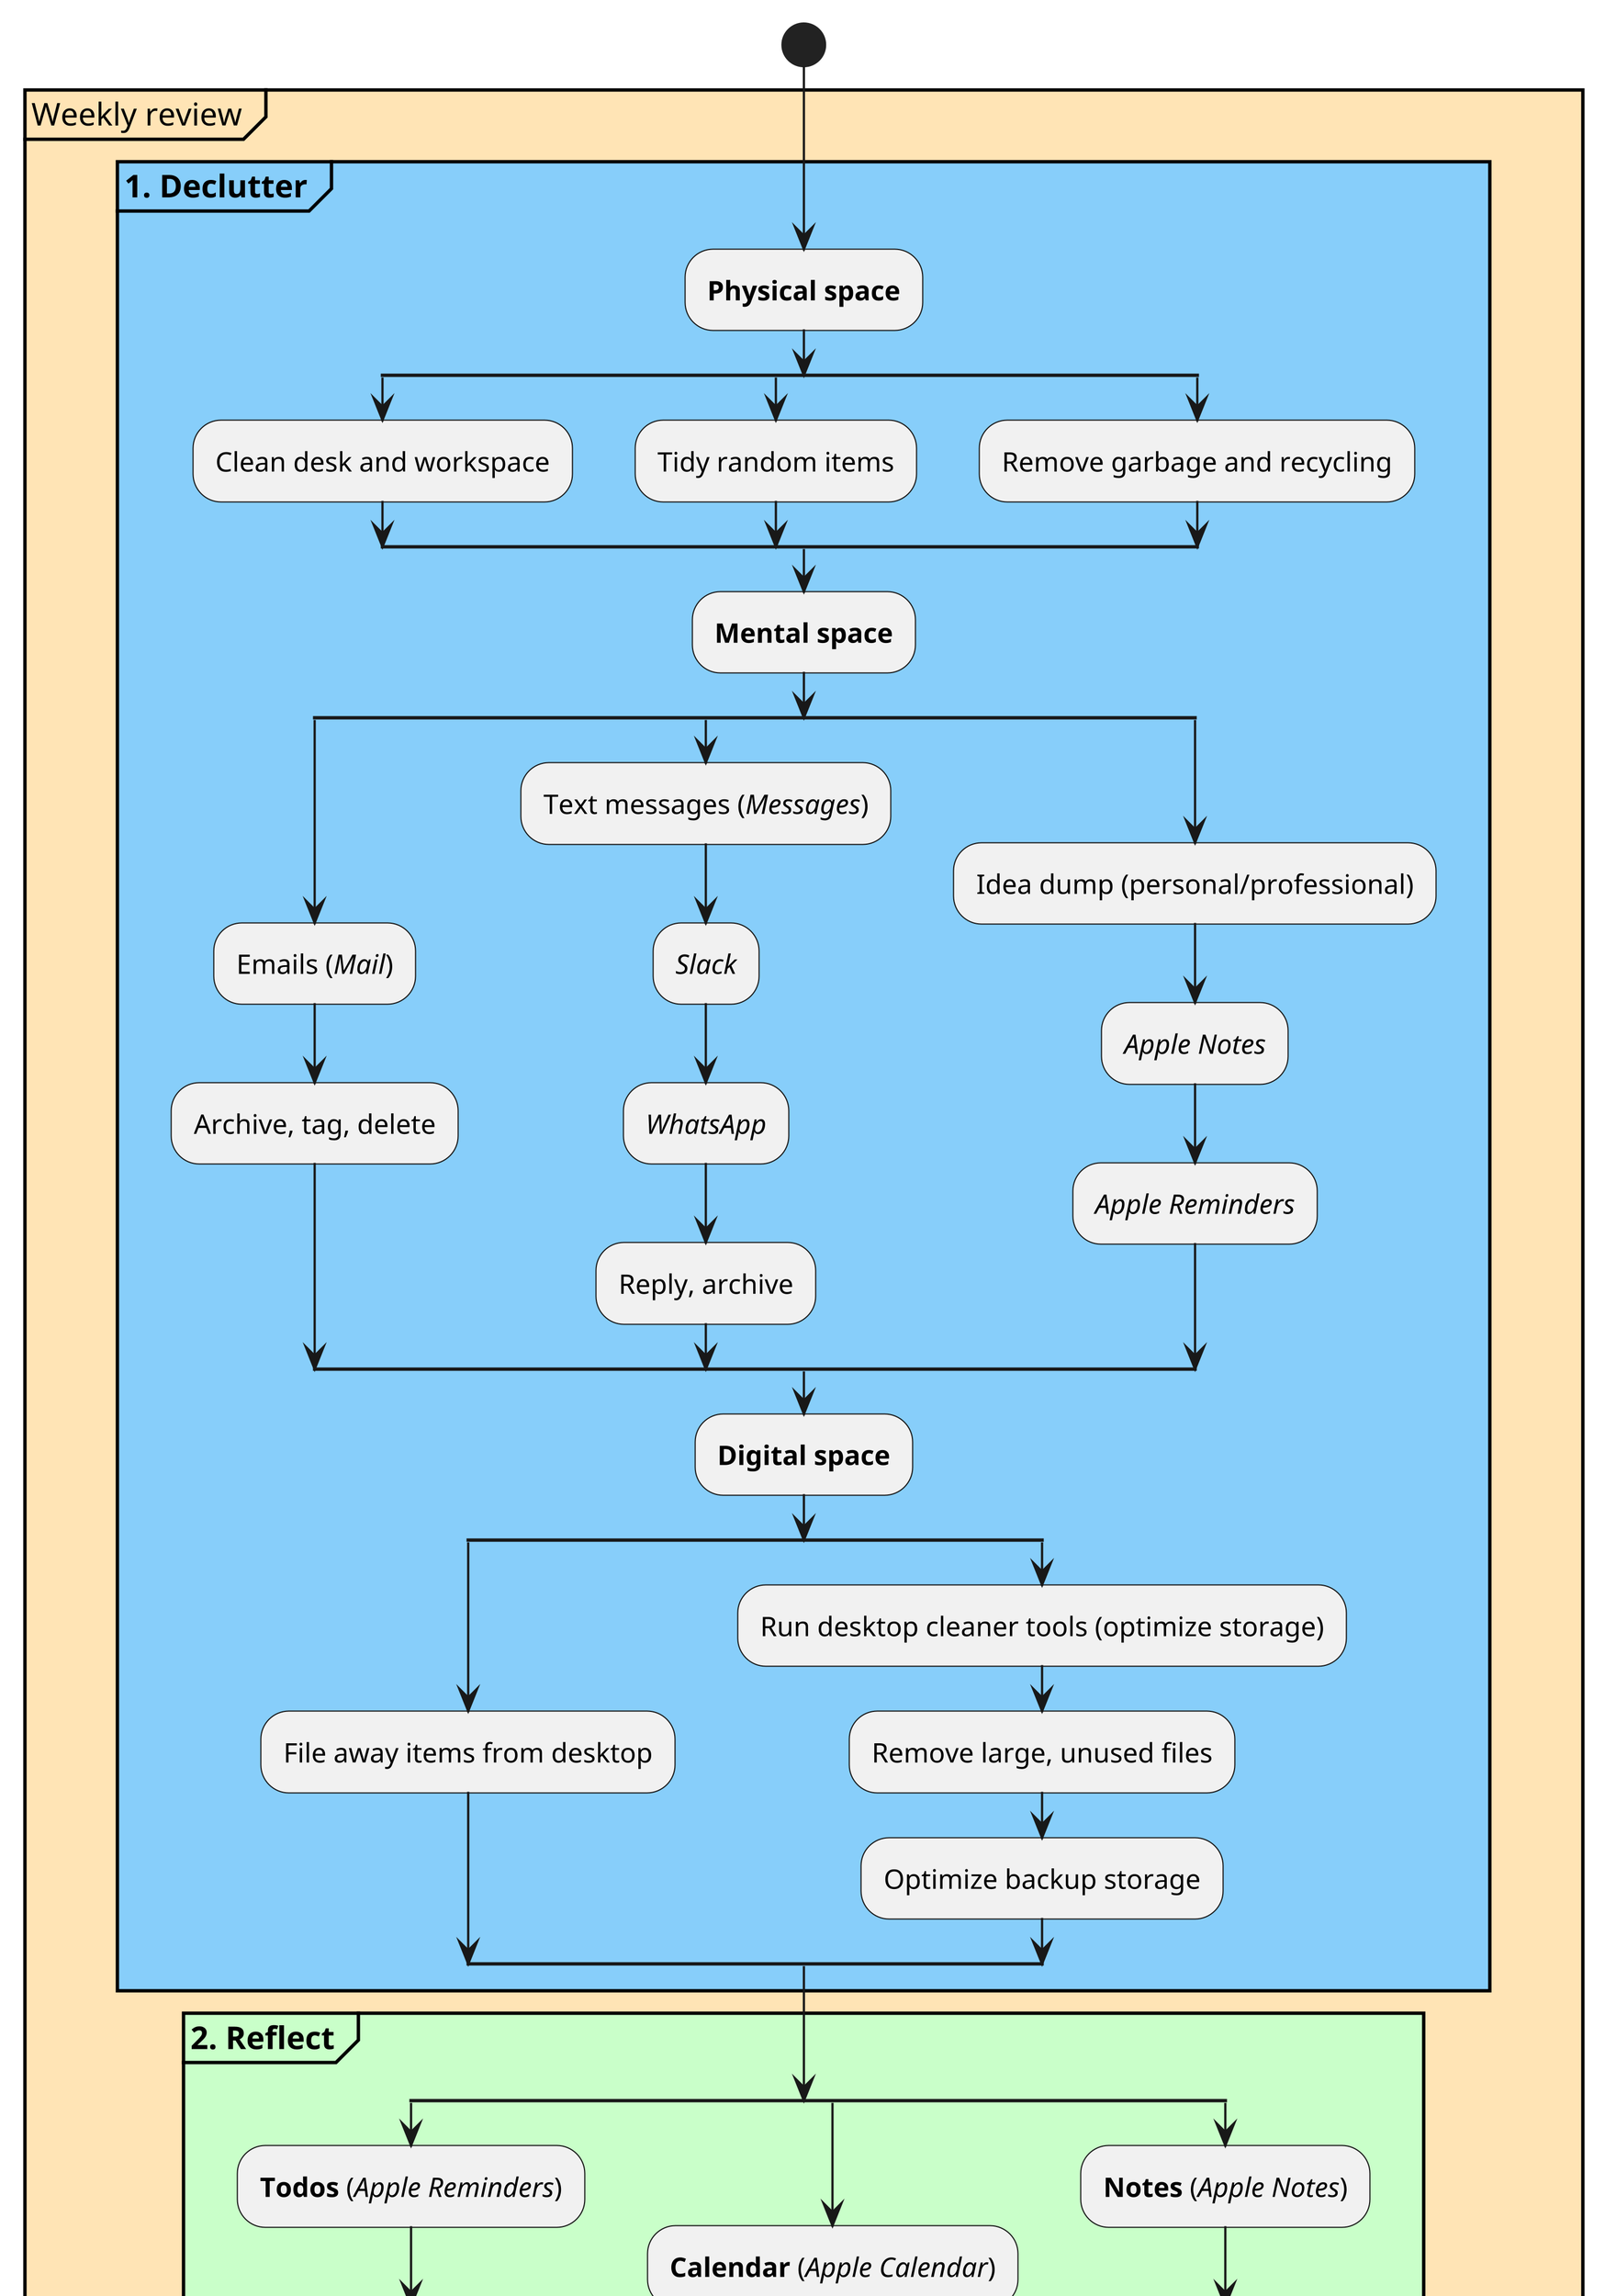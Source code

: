 @startuml weeklyReview
scale 5
!pragma useVerticalIf on

start
partition #Moccasin "Weekly review " {
    partition #LightSkyBlue "**1. Declutter** " {
        :**Physical space**;
        split
        :Clean desk and workspace;
        split again
        :Tidy random items;
        split again
        :Remove garbage and recycling;
        end split
        
        :**Mental space**;
        split
            :Emails (//Mail//);
            :Archive, tag, delete;
        split again
            :Text messages (//Messages//);
            ://Slack//;
            ://WhatsApp//;
            :Reply, archive;
        split again
            :Idea dump (personal/professional);
            ://Apple Notes//;
            ://Apple Reminders//;
        end split

        :**Digital space**;
        split
            :File away items from desktop;
        split again
            :Run desktop cleaner tools (optimize storage);
            :Remove large, unused files;
            :Optimize backup storage;
        end split
    }

    partition #TECHNOLOGY "**2. Reflect** " {
        split
            :**Todos** (//Apple Reminders//);
            :Review completed tasks;
            :Jot down small wins;
        split again
            :**Calendar** (//Apple Calendar//);
            :Review all items;
        split again
            :**Notes** (//Apple Notes//);
            :Review all notes;
            :Archive, tag, delete;
        end split
    }

    partition #GoldenRod "**3. Check goals and projects** " {
        split
            :**Goals**;
            :Review weekly progress;
            :Adjust to meet monthly/annual goals;
        split again
            :**Areas of responsibilities**;
            :At home;
            :At work;
        split again
            :**Key metrics**;
            :Track progress on large projects;
            :Revise tasks, re-prioritize;
        end split
    }

    partition #Thistle "**4. Plan ahead** " {
        split
            :**Tasks**;
            :Plan out the week;
        split again
            :**Goals**;
            :Set weekly objectives;
        end split
    }

    partition #Cornsilk "**5. Map the future** " {
        split
            :**Review existing items**;
            ://Apple Reminders//;
            ://Apple Calendar//;
            ://Apple Notes//;
        split again
            :**Update future plans**;
            ://Apple Notes//;
            :VS Code (//life-trail// repo);
        end split
    }

    partition #Salmon "**6. Question the status quo** " {
        ://How do I feel I did this week overall?//;
        ://What enabled me to reach my goals this week?//;
        ://Has anything stopped me from reaching my goals this week?//;
        ://Which actions did I take this week that will propel me towards my long-term goals?//;
        ://How can I improve for next week?//;
        ://What can I do next week that will set me up for my long-term goals?//;
        ://What should I plan for in the next month? Year? 5 Years?//;
    }
}
end
@enduml